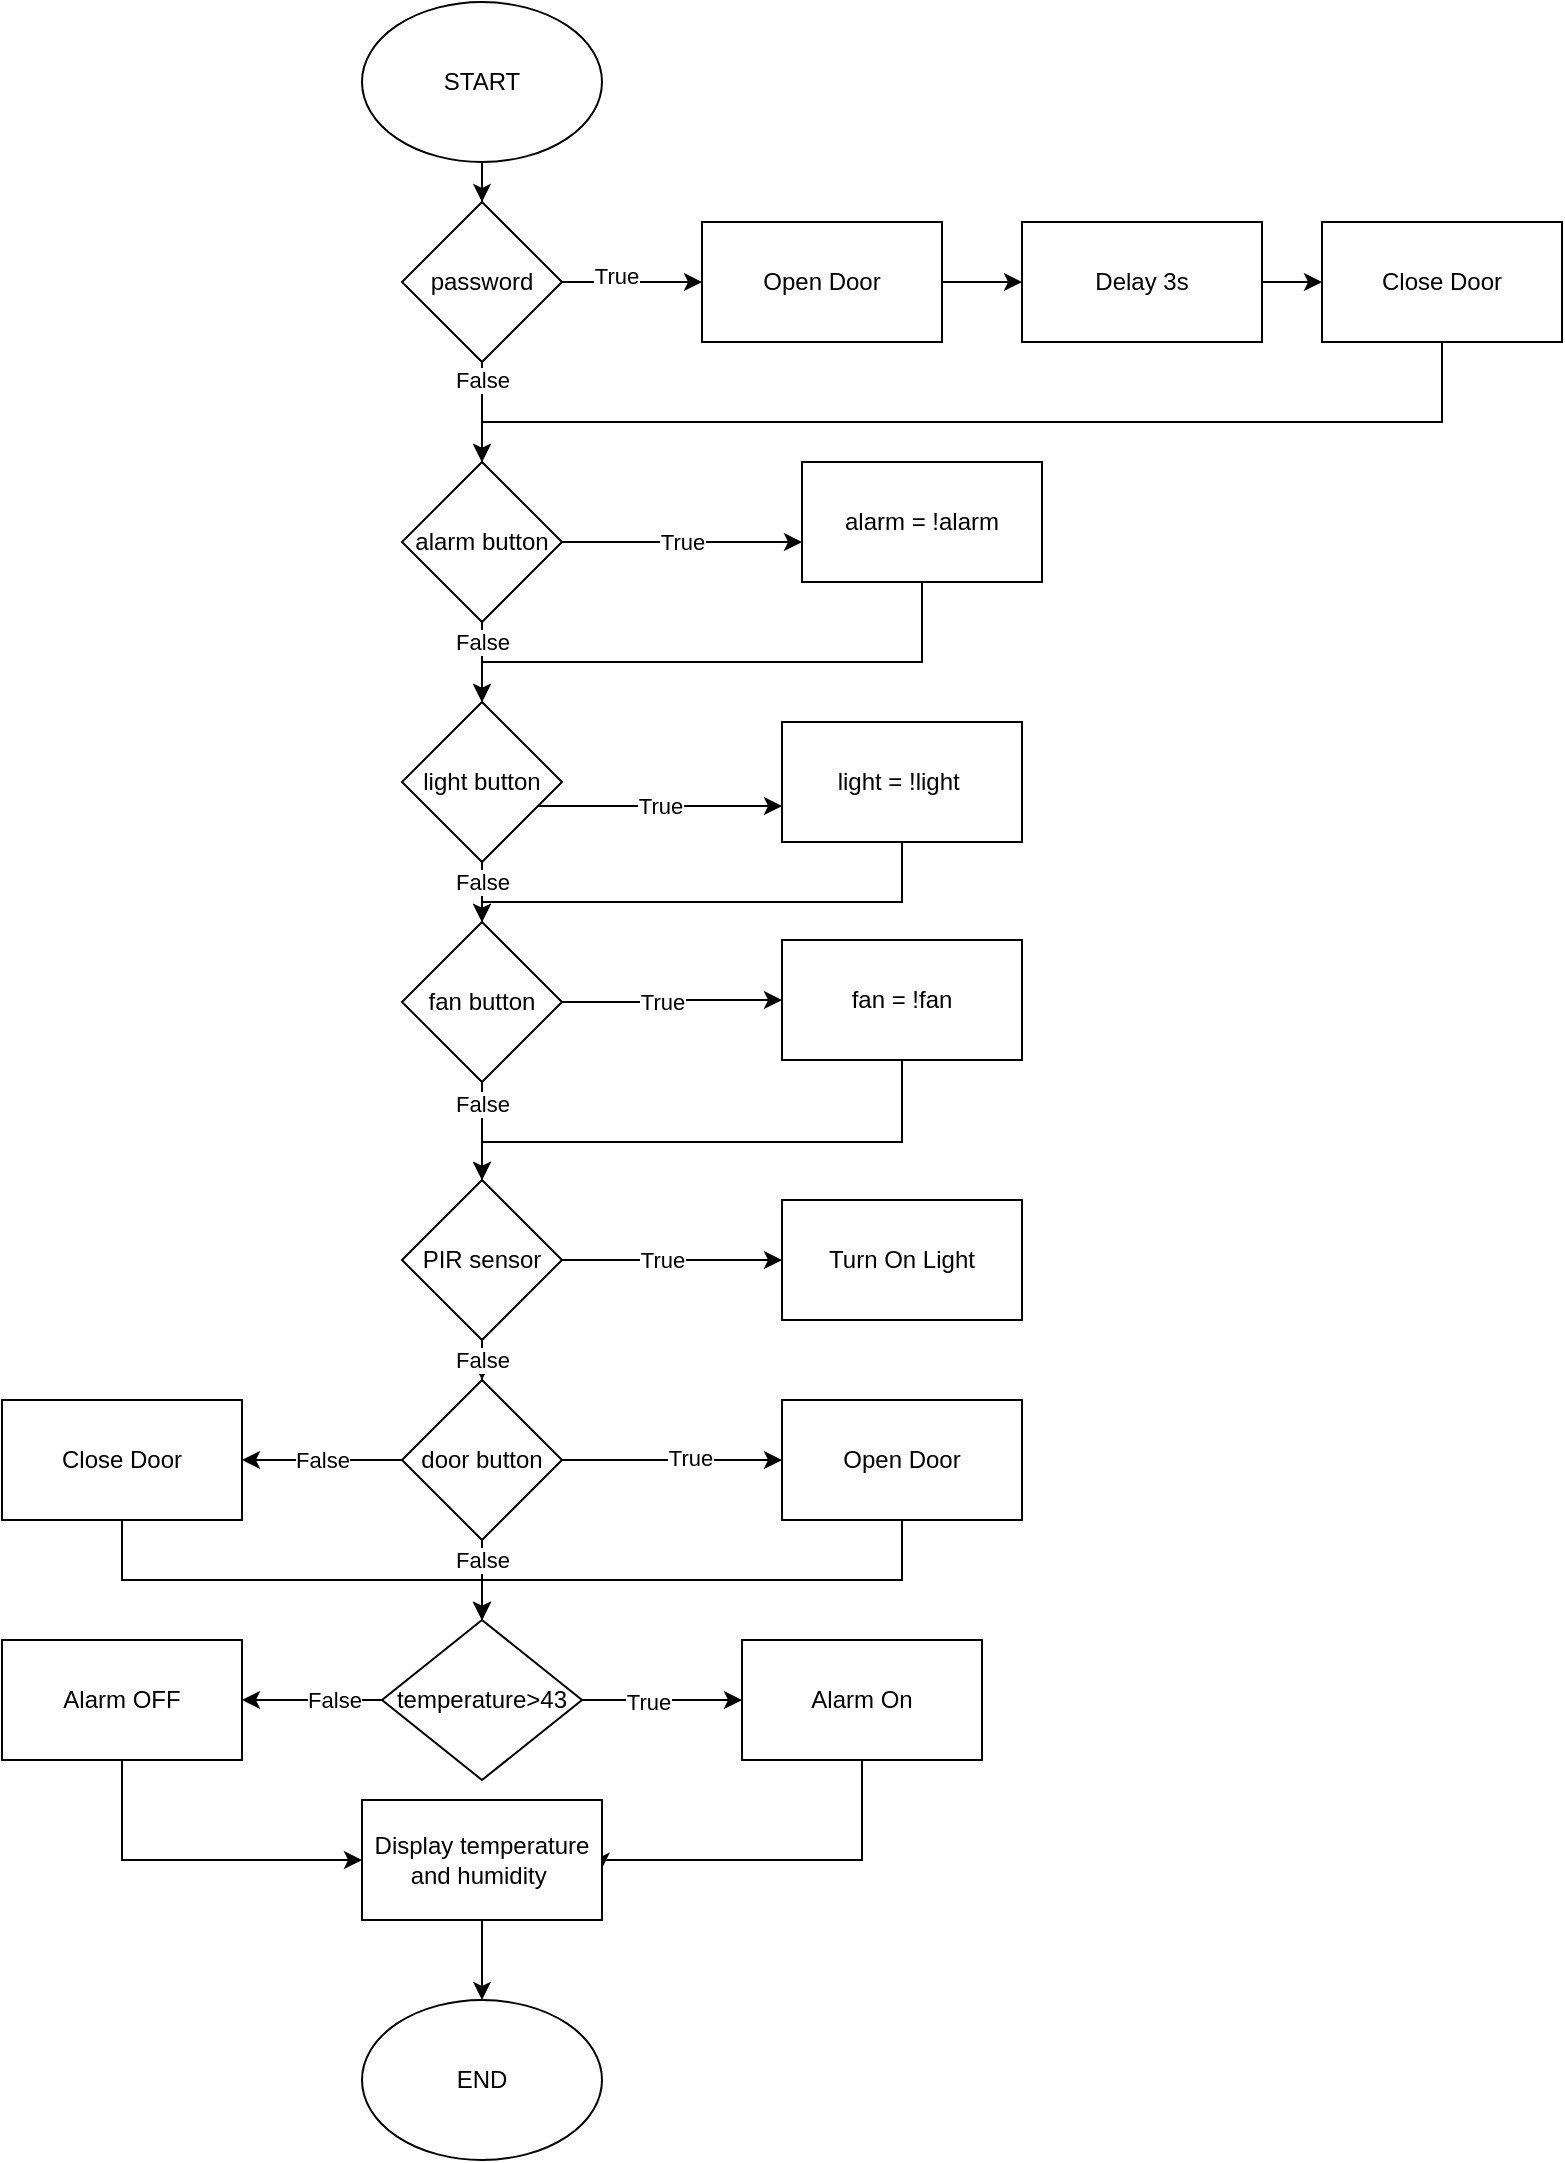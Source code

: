 <mxfile version="20.2.3" type="device"><diagram id="pmaBZCq_tp5wO7-jNjJK" name="Page-1"><mxGraphModel dx="2770" dy="1228" grid="1" gridSize="10" guides="1" tooltips="1" connect="1" arrows="1" fold="1" page="1" pageScale="1" pageWidth="850" pageHeight="1100" math="0" shadow="0"><root><mxCell id="0"/><mxCell id="1" parent="0"/><mxCell id="z9IBnfLvv_rbVuxJ4Ilh-6" value="" style="edgeStyle=orthogonalEdgeStyle;rounded=0;orthogonalLoop=1;jettySize=auto;html=1;entryX=0.5;entryY=0;entryDx=0;entryDy=0;" parent="1" source="z9IBnfLvv_rbVuxJ4Ilh-1" target="z9IBnfLvv_rbVuxJ4Ilh-20" edge="1"><mxGeometry relative="1" as="geometry"><mxPoint x="380" y="110" as="targetPoint"/><Array as="points"/></mxGeometry></mxCell><mxCell id="z9IBnfLvv_rbVuxJ4Ilh-1" value="START" style="ellipse;whiteSpace=wrap;html=1;" parent="1" vertex="1"><mxGeometry x="230" y="10" width="120" height="80" as="geometry"/></mxCell><mxCell id="z9IBnfLvv_rbVuxJ4Ilh-7" value="" style="edgeStyle=orthogonalEdgeStyle;rounded=0;orthogonalLoop=1;jettySize=auto;html=1;" parent="1" source="z9IBnfLvv_rbVuxJ4Ilh-2" target="z9IBnfLvv_rbVuxJ4Ilh-3" edge="1"><mxGeometry relative="1" as="geometry"/></mxCell><mxCell id="z9IBnfLvv_rbVuxJ4Ilh-2" value="Open Door" style="rounded=0;whiteSpace=wrap;html=1;" parent="1" vertex="1"><mxGeometry x="400" y="120" width="120" height="60" as="geometry"/></mxCell><mxCell id="z9IBnfLvv_rbVuxJ4Ilh-8" value="" style="edgeStyle=orthogonalEdgeStyle;rounded=0;orthogonalLoop=1;jettySize=auto;html=1;" parent="1" source="z9IBnfLvv_rbVuxJ4Ilh-3" target="z9IBnfLvv_rbVuxJ4Ilh-4" edge="1"><mxGeometry relative="1" as="geometry"/></mxCell><mxCell id="z9IBnfLvv_rbVuxJ4Ilh-3" value="Delay 3s" style="rounded=0;whiteSpace=wrap;html=1;" parent="1" vertex="1"><mxGeometry x="560" y="120" width="120" height="60" as="geometry"/></mxCell><mxCell id="HK7Kdgo-CeeN_cX20_2v-9" style="edgeStyle=orthogonalEdgeStyle;rounded=0;orthogonalLoop=1;jettySize=auto;html=1;entryX=0.5;entryY=0;entryDx=0;entryDy=0;" edge="1" parent="1" source="z9IBnfLvv_rbVuxJ4Ilh-4" target="HK7Kdgo-CeeN_cX20_2v-3"><mxGeometry relative="1" as="geometry"><Array as="points"><mxPoint x="770" y="220"/><mxPoint x="290" y="220"/></Array></mxGeometry></mxCell><mxCell id="z9IBnfLvv_rbVuxJ4Ilh-4" value="Close Door" style="rounded=0;whiteSpace=wrap;html=1;" parent="1" vertex="1"><mxGeometry x="710" y="120" width="120" height="60" as="geometry"/></mxCell><mxCell id="z9IBnfLvv_rbVuxJ4Ilh-14" value="True" style="edgeStyle=orthogonalEdgeStyle;rounded=0;orthogonalLoop=1;jettySize=auto;html=1;" parent="1" source="z9IBnfLvv_rbVuxJ4Ilh-11" target="z9IBnfLvv_rbVuxJ4Ilh-12" edge="1"><mxGeometry relative="1" as="geometry"><Array as="points"><mxPoint x="430" y="412"/><mxPoint x="430" y="412"/></Array></mxGeometry></mxCell><mxCell id="HK7Kdgo-CeeN_cX20_2v-24" value="False" style="edgeStyle=orthogonalEdgeStyle;rounded=0;orthogonalLoop=1;jettySize=auto;html=1;" edge="1" parent="1" source="z9IBnfLvv_rbVuxJ4Ilh-11" target="z9IBnfLvv_rbVuxJ4Ilh-13"><mxGeometry x="-0.6" relative="1" as="geometry"><mxPoint as="offset"/></mxGeometry></mxCell><mxCell id="z9IBnfLvv_rbVuxJ4Ilh-11" value="light button" style="rhombus;whiteSpace=wrap;html=1;" parent="1" vertex="1"><mxGeometry x="250" y="360" width="80" height="80" as="geometry"/></mxCell><mxCell id="HK7Kdgo-CeeN_cX20_2v-25" style="edgeStyle=orthogonalEdgeStyle;rounded=0;orthogonalLoop=1;jettySize=auto;html=1;entryX=0.5;entryY=0;entryDx=0;entryDy=0;" edge="1" parent="1" source="z9IBnfLvv_rbVuxJ4Ilh-12" target="z9IBnfLvv_rbVuxJ4Ilh-13"><mxGeometry relative="1" as="geometry"><Array as="points"><mxPoint x="500" y="460"/><mxPoint x="290" y="460"/></Array></mxGeometry></mxCell><mxCell id="z9IBnfLvv_rbVuxJ4Ilh-12" value="light = !light&amp;nbsp;" style="rounded=0;whiteSpace=wrap;html=1;" parent="1" vertex="1"><mxGeometry x="440" y="370" width="120" height="60" as="geometry"/></mxCell><mxCell id="z9IBnfLvv_rbVuxJ4Ilh-19" value="" style="edgeStyle=orthogonalEdgeStyle;rounded=0;orthogonalLoop=1;jettySize=auto;html=1;" parent="1" source="z9IBnfLvv_rbVuxJ4Ilh-13" target="z9IBnfLvv_rbVuxJ4Ilh-18" edge="1"><mxGeometry relative="1" as="geometry"/></mxCell><mxCell id="z9IBnfLvv_rbVuxJ4Ilh-43" value="True" style="edgeLabel;html=1;align=center;verticalAlign=middle;resizable=0;points=[];" parent="z9IBnfLvv_rbVuxJ4Ilh-19" vertex="1" connectable="0"><mxGeometry x="-0.334" y="-2" relative="1" as="geometry"><mxPoint x="13" y="-2" as="offset"/></mxGeometry></mxCell><mxCell id="z9IBnfLvv_rbVuxJ4Ilh-26" value="False" style="edgeStyle=orthogonalEdgeStyle;rounded=0;orthogonalLoop=1;jettySize=auto;html=1;" parent="1" source="z9IBnfLvv_rbVuxJ4Ilh-13" edge="1"><mxGeometry x="-0.56" relative="1" as="geometry"><mxPoint x="290" y="599" as="targetPoint"/><mxPoint as="offset"/></mxGeometry></mxCell><mxCell id="z9IBnfLvv_rbVuxJ4Ilh-13" value="fan button" style="rhombus;whiteSpace=wrap;html=1;" parent="1" vertex="1"><mxGeometry x="250" y="470" width="80" height="80" as="geometry"/></mxCell><mxCell id="z9IBnfLvv_rbVuxJ4Ilh-42" style="edgeStyle=orthogonalEdgeStyle;rounded=0;orthogonalLoop=1;jettySize=auto;html=1;entryX=0.5;entryY=0;entryDx=0;entryDy=0;" parent="1" source="z9IBnfLvv_rbVuxJ4Ilh-18" target="z9IBnfLvv_rbVuxJ4Ilh-37" edge="1"><mxGeometry relative="1" as="geometry"><Array as="points"><mxPoint x="500" y="580"/><mxPoint x="290" y="580"/></Array></mxGeometry></mxCell><mxCell id="z9IBnfLvv_rbVuxJ4Ilh-18" value="fan = !fan" style="rounded=0;whiteSpace=wrap;html=1;" parent="1" vertex="1"><mxGeometry x="440" y="479" width="120" height="60" as="geometry"/></mxCell><mxCell id="z9IBnfLvv_rbVuxJ4Ilh-21" style="edgeStyle=orthogonalEdgeStyle;rounded=0;orthogonalLoop=1;jettySize=auto;html=1;entryX=0;entryY=0.5;entryDx=0;entryDy=0;" parent="1" source="z9IBnfLvv_rbVuxJ4Ilh-20" target="z9IBnfLvv_rbVuxJ4Ilh-2" edge="1"><mxGeometry relative="1" as="geometry"/></mxCell><mxCell id="z9IBnfLvv_rbVuxJ4Ilh-23" value="True" style="edgeLabel;html=1;align=center;verticalAlign=middle;resizable=0;points=[];" parent="z9IBnfLvv_rbVuxJ4Ilh-21" vertex="1" connectable="0"><mxGeometry x="-0.229" y="3" relative="1" as="geometry"><mxPoint as="offset"/></mxGeometry></mxCell><mxCell id="HK7Kdgo-CeeN_cX20_2v-8" value="False" style="edgeStyle=orthogonalEdgeStyle;rounded=0;orthogonalLoop=1;jettySize=auto;html=1;" edge="1" parent="1" source="z9IBnfLvv_rbVuxJ4Ilh-20" target="HK7Kdgo-CeeN_cX20_2v-3"><mxGeometry x="-0.667" relative="1" as="geometry"><mxPoint as="offset"/></mxGeometry></mxCell><mxCell id="z9IBnfLvv_rbVuxJ4Ilh-20" value="password" style="rhombus;whiteSpace=wrap;html=1;" parent="1" vertex="1"><mxGeometry x="250" y="110" width="80" height="80" as="geometry"/></mxCell><mxCell id="z9IBnfLvv_rbVuxJ4Ilh-29" value="" style="edgeStyle=orthogonalEdgeStyle;rounded=0;orthogonalLoop=1;jettySize=auto;html=1;" parent="1" source="z9IBnfLvv_rbVuxJ4Ilh-27" target="z9IBnfLvv_rbVuxJ4Ilh-28" edge="1"><mxGeometry relative="1" as="geometry"/></mxCell><mxCell id="z9IBnfLvv_rbVuxJ4Ilh-47" value="True" style="edgeLabel;html=1;align=center;verticalAlign=middle;resizable=0;points=[];" parent="z9IBnfLvv_rbVuxJ4Ilh-29" vertex="1" connectable="0"><mxGeometry x="-0.192" y="-1" relative="1" as="geometry"><mxPoint as="offset"/></mxGeometry></mxCell><mxCell id="Ag8g5kNwu-Q2HI1WsIHs-3" value="" style="edgeStyle=orthogonalEdgeStyle;rounded=0;orthogonalLoop=1;jettySize=auto;html=1;" parent="1" source="z9IBnfLvv_rbVuxJ4Ilh-27" target="Ag8g5kNwu-Q2HI1WsIHs-1" edge="1"><mxGeometry relative="1" as="geometry"/></mxCell><mxCell id="Ag8g5kNwu-Q2HI1WsIHs-5" value="False" style="edgeLabel;html=1;align=center;verticalAlign=middle;resizable=0;points=[];" parent="Ag8g5kNwu-Q2HI1WsIHs-3" vertex="1" connectable="0"><mxGeometry x="-0.305" relative="1" as="geometry"><mxPoint as="offset"/></mxGeometry></mxCell><mxCell id="z9IBnfLvv_rbVuxJ4Ilh-27" value="temperature&amp;gt;43" style="rhombus;whiteSpace=wrap;html=1;" parent="1" vertex="1"><mxGeometry x="240" y="819" width="100" height="80" as="geometry"/></mxCell><mxCell id="z9IBnfLvv_rbVuxJ4Ilh-34" style="edgeStyle=orthogonalEdgeStyle;rounded=0;orthogonalLoop=1;jettySize=auto;html=1;entryX=0.995;entryY=0.59;entryDx=0;entryDy=0;entryPerimeter=0;" parent="1" source="z9IBnfLvv_rbVuxJ4Ilh-28" target="z9IBnfLvv_rbVuxJ4Ilh-30" edge="1"><mxGeometry relative="1" as="geometry"><Array as="points"><mxPoint x="480" y="939"/><mxPoint x="349" y="939"/></Array></mxGeometry></mxCell><mxCell id="z9IBnfLvv_rbVuxJ4Ilh-28" value="Alarm On" style="whiteSpace=wrap;html=1;" parent="1" vertex="1"><mxGeometry x="420" y="829" width="120" height="60" as="geometry"/></mxCell><mxCell id="HK7Kdgo-CeeN_cX20_2v-26" value="" style="edgeStyle=orthogonalEdgeStyle;rounded=0;orthogonalLoop=1;jettySize=auto;html=1;" edge="1" parent="1" source="z9IBnfLvv_rbVuxJ4Ilh-30" target="z9IBnfLvv_rbVuxJ4Ilh-31"><mxGeometry relative="1" as="geometry"/></mxCell><mxCell id="z9IBnfLvv_rbVuxJ4Ilh-30" value="Display temperature and humidity&amp;nbsp;" style="rounded=0;whiteSpace=wrap;html=1;" parent="1" vertex="1"><mxGeometry x="230" y="909" width="120" height="60" as="geometry"/></mxCell><mxCell id="z9IBnfLvv_rbVuxJ4Ilh-31" value="END" style="ellipse;whiteSpace=wrap;html=1;" parent="1" vertex="1"><mxGeometry x="230" y="1009" width="120" height="80" as="geometry"/></mxCell><mxCell id="z9IBnfLvv_rbVuxJ4Ilh-35" value="" style="edgeStyle=orthogonalEdgeStyle;rounded=0;orthogonalLoop=1;jettySize=auto;html=1;" parent="1" source="z9IBnfLvv_rbVuxJ4Ilh-37" target="z9IBnfLvv_rbVuxJ4Ilh-38" edge="1"><mxGeometry relative="1" as="geometry"/></mxCell><mxCell id="z9IBnfLvv_rbVuxJ4Ilh-44" value="True" style="edgeLabel;html=1;align=center;verticalAlign=middle;resizable=0;points=[];" parent="z9IBnfLvv_rbVuxJ4Ilh-35" vertex="1" connectable="0"><mxGeometry x="0.211" y="2" relative="1" as="geometry"><mxPoint x="-17" y="2" as="offset"/></mxGeometry></mxCell><mxCell id="HK7Kdgo-CeeN_cX20_2v-21" value="False" style="edgeStyle=orthogonalEdgeStyle;rounded=0;orthogonalLoop=1;jettySize=auto;html=1;" edge="1" parent="1" source="z9IBnfLvv_rbVuxJ4Ilh-37" target="HK7Kdgo-CeeN_cX20_2v-12"><mxGeometry relative="1" as="geometry"/></mxCell><mxCell id="z9IBnfLvv_rbVuxJ4Ilh-37" value="PIR sensor" style="rhombus;whiteSpace=wrap;html=1;" parent="1" vertex="1"><mxGeometry x="250" y="599" width="80" height="80" as="geometry"/></mxCell><mxCell id="z9IBnfLvv_rbVuxJ4Ilh-38" value="Turn On Light" style="rounded=0;whiteSpace=wrap;html=1;" parent="1" vertex="1"><mxGeometry x="440" y="609" width="120" height="60" as="geometry"/></mxCell><mxCell id="Ag8g5kNwu-Q2HI1WsIHs-2" style="edgeStyle=orthogonalEdgeStyle;rounded=0;orthogonalLoop=1;jettySize=auto;html=1;exitX=0.5;exitY=1;exitDx=0;exitDy=0;entryX=0;entryY=0.5;entryDx=0;entryDy=0;" parent="1" source="Ag8g5kNwu-Q2HI1WsIHs-1" target="z9IBnfLvv_rbVuxJ4Ilh-30" edge="1"><mxGeometry relative="1" as="geometry"><mxPoint x="110" y="977" as="targetPoint"/></mxGeometry></mxCell><mxCell id="Ag8g5kNwu-Q2HI1WsIHs-1" value="Alarm OFF" style="rounded=0;whiteSpace=wrap;html=1;" parent="1" vertex="1"><mxGeometry x="50" y="829" width="120" height="60" as="geometry"/></mxCell><mxCell id="HK7Kdgo-CeeN_cX20_2v-2" value="True" style="edgeStyle=orthogonalEdgeStyle;rounded=0;orthogonalLoop=1;jettySize=auto;html=1;" edge="1" parent="1" source="HK7Kdgo-CeeN_cX20_2v-3" target="HK7Kdgo-CeeN_cX20_2v-4"><mxGeometry relative="1" as="geometry"><Array as="points"><mxPoint x="420" y="280"/><mxPoint x="420" y="280"/></Array></mxGeometry></mxCell><mxCell id="HK7Kdgo-CeeN_cX20_2v-6" value="False" style="edgeStyle=orthogonalEdgeStyle;rounded=0;orthogonalLoop=1;jettySize=auto;html=1;" edge="1" parent="1" source="HK7Kdgo-CeeN_cX20_2v-3" target="z9IBnfLvv_rbVuxJ4Ilh-11"><mxGeometry x="-0.524" relative="1" as="geometry"><mxPoint as="offset"/></mxGeometry></mxCell><mxCell id="HK7Kdgo-CeeN_cX20_2v-3" value="alarm button" style="rhombus;whiteSpace=wrap;html=1;" vertex="1" parent="1"><mxGeometry x="250" y="240" width="80" height="80" as="geometry"/></mxCell><mxCell id="HK7Kdgo-CeeN_cX20_2v-7" style="edgeStyle=orthogonalEdgeStyle;rounded=0;orthogonalLoop=1;jettySize=auto;html=1;entryX=0.5;entryY=0;entryDx=0;entryDy=0;" edge="1" parent="1" source="HK7Kdgo-CeeN_cX20_2v-4" target="z9IBnfLvv_rbVuxJ4Ilh-11"><mxGeometry relative="1" as="geometry"><Array as="points"><mxPoint x="510" y="340"/><mxPoint x="290" y="340"/></Array></mxGeometry></mxCell><mxCell id="HK7Kdgo-CeeN_cX20_2v-4" value="alarm = !alarm" style="rounded=0;whiteSpace=wrap;html=1;" vertex="1" parent="1"><mxGeometry x="450" y="240" width="120" height="60" as="geometry"/></mxCell><mxCell id="HK7Kdgo-CeeN_cX20_2v-15" value="False" style="edgeStyle=orthogonalEdgeStyle;rounded=0;orthogonalLoop=1;jettySize=auto;html=1;" edge="1" parent="1" source="HK7Kdgo-CeeN_cX20_2v-12" target="HK7Kdgo-CeeN_cX20_2v-14"><mxGeometry relative="1" as="geometry"/></mxCell><mxCell id="HK7Kdgo-CeeN_cX20_2v-16" style="edgeStyle=orthogonalEdgeStyle;rounded=0;orthogonalLoop=1;jettySize=auto;html=1;" edge="1" parent="1" source="HK7Kdgo-CeeN_cX20_2v-12" target="HK7Kdgo-CeeN_cX20_2v-13"><mxGeometry relative="1" as="geometry"/></mxCell><mxCell id="HK7Kdgo-CeeN_cX20_2v-20" value="True" style="edgeLabel;html=1;align=center;verticalAlign=middle;resizable=0;points=[];" vertex="1" connectable="0" parent="HK7Kdgo-CeeN_cX20_2v-16"><mxGeometry x="0.151" y="1" relative="1" as="geometry"><mxPoint as="offset"/></mxGeometry></mxCell><mxCell id="HK7Kdgo-CeeN_cX20_2v-19" value="False" style="edgeStyle=orthogonalEdgeStyle;rounded=0;orthogonalLoop=1;jettySize=auto;html=1;" edge="1" parent="1" source="HK7Kdgo-CeeN_cX20_2v-12"><mxGeometry x="-0.5" relative="1" as="geometry"><mxPoint x="290" y="819" as="targetPoint"/><mxPoint as="offset"/></mxGeometry></mxCell><mxCell id="HK7Kdgo-CeeN_cX20_2v-12" value="door button" style="rhombus;whiteSpace=wrap;html=1;" vertex="1" parent="1"><mxGeometry x="250" y="699" width="80" height="80" as="geometry"/></mxCell><mxCell id="HK7Kdgo-CeeN_cX20_2v-18" style="edgeStyle=orthogonalEdgeStyle;rounded=0;orthogonalLoop=1;jettySize=auto;html=1;entryX=0.5;entryY=0;entryDx=0;entryDy=0;" edge="1" parent="1" source="HK7Kdgo-CeeN_cX20_2v-13" target="z9IBnfLvv_rbVuxJ4Ilh-27"><mxGeometry relative="1" as="geometry"><Array as="points"><mxPoint x="500" y="799"/><mxPoint x="290" y="799"/></Array></mxGeometry></mxCell><mxCell id="HK7Kdgo-CeeN_cX20_2v-13" value="Open Door" style="rounded=0;whiteSpace=wrap;html=1;" vertex="1" parent="1"><mxGeometry x="440" y="709" width="120" height="60" as="geometry"/></mxCell><mxCell id="HK7Kdgo-CeeN_cX20_2v-17" style="edgeStyle=orthogonalEdgeStyle;rounded=0;orthogonalLoop=1;jettySize=auto;html=1;entryX=0.5;entryY=0;entryDx=0;entryDy=0;" edge="1" parent="1" source="HK7Kdgo-CeeN_cX20_2v-14" target="z9IBnfLvv_rbVuxJ4Ilh-27"><mxGeometry relative="1" as="geometry"><Array as="points"><mxPoint x="110" y="799"/><mxPoint x="290" y="799"/></Array></mxGeometry></mxCell><mxCell id="HK7Kdgo-CeeN_cX20_2v-14" value="Close Door" style="rounded=0;whiteSpace=wrap;html=1;" vertex="1" parent="1"><mxGeometry x="50" y="709" width="120" height="60" as="geometry"/></mxCell></root></mxGraphModel></diagram></mxfile>